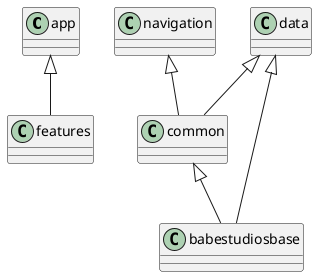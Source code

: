 @startuml

app <|-- features
data <|-- common
navigation <|-- common
data <|-- babestudiosbase
common <|-- babestudiosbase

@enduml
